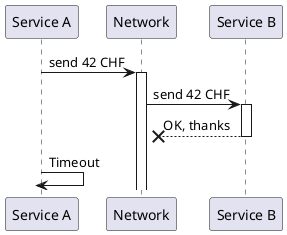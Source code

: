 @startuml

participant "Service A" as A
participant "Network" as N
participant "Service B" as B
A -> N: send 42 CHF
activate N
N -> B: send 42 CHF
activate B
N x<-- B: OK, thanks
deactivate B
A -> A: Timeout

deactivate A

@enduml